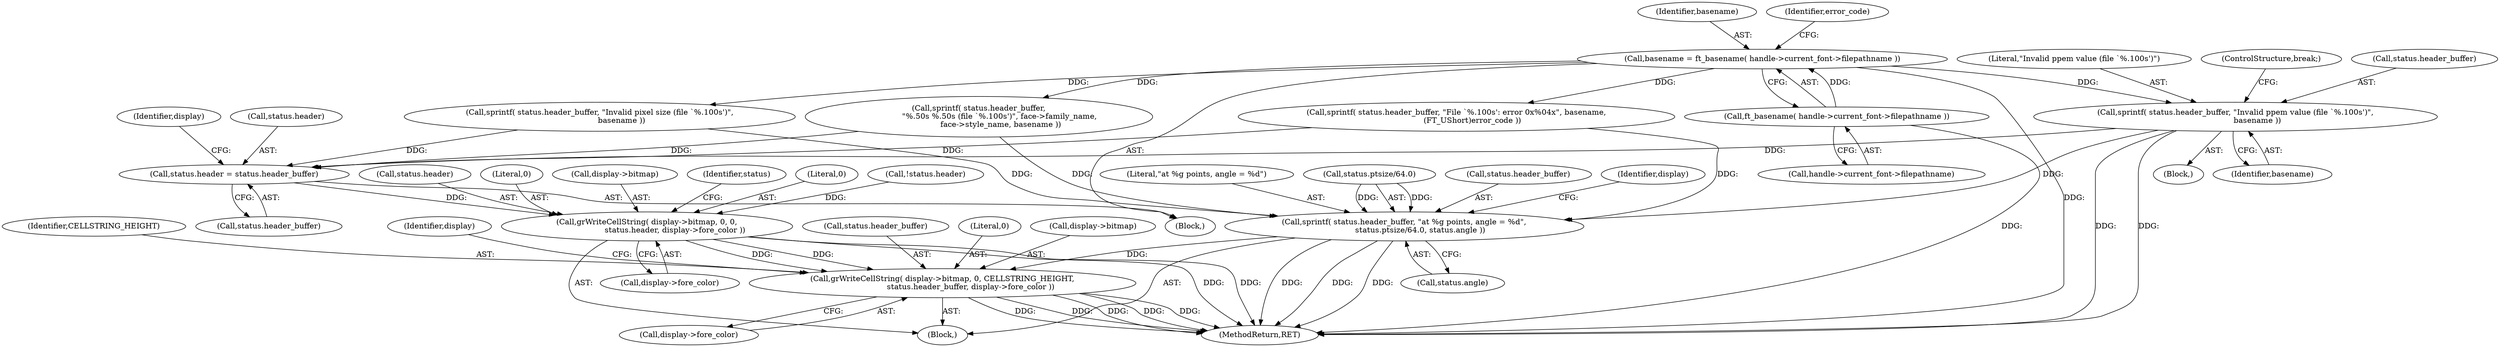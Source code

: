 digraph "0_savannah_b995299b73ba4cd259f221f500d4e63095508bec_2@pointer" {
"1000162" [label="(Call,sprintf( status.header_buffer, \"Invalid ppem value (file `%.100s')\",\n                  basename ))"];
"1000128" [label="(Call,basename = ft_basename( handle->current_font->filepathname ))"];
"1000130" [label="(Call,ft_basename( handle->current_font->filepathname ))"];
"1000180" [label="(Call,status.header = status.header_buffer)"];
"1000187" [label="(Call,grWriteCellString( display->bitmap, 0, 0,\n                       status.header, display->fore_color ))"];
"1000212" [label="(Call,grWriteCellString( display->bitmap, 0, CELLSTRING_HEIGHT,\n                       status.header_buffer, display->fore_color ))"];
"1000199" [label="(Call,sprintf( status.header_buffer, \"at %g points, angle = %d\",\n             status.ptsize/64.0, status.angle ))"];
"1000140" [label="(Call,sprintf( status.header_buffer,\n                 \"%.50s %.50s (file `%.100s')\", face->family_name,\n                  face->style_name, basename ))"];
"1000218" [label="(Call,status.header_buffer)"];
"1000129" [label="(Identifier,basename)"];
"1000154" [label="(Call,sprintf( status.header_buffer, \"Invalid pixel size (file `%.100s')\",\n                  basename ))"];
"1000167" [label="(Identifier,basename)"];
"1000170" [label="(Call,sprintf( status.header_buffer, \"File `%.100s': error 0x%04x\", basename,\n             (FT_UShort)error_code ))"];
"1000181" [label="(Call,status.header)"];
"1000128" [label="(Call,basename = ft_basename( handle->current_font->filepathname ))"];
"1000102" [label="(Block,)"];
"1000228" [label="(MethodReturn,RET)"];
"1000203" [label="(Literal,\"at %g points, angle = %d\")"];
"1000216" [label="(Literal,0)"];
"1000187" [label="(Call,grWriteCellString( display->bitmap, 0, 0,\n                       status.header, display->fore_color ))"];
"1000192" [label="(Literal,0)"];
"1000189" [label="(Identifier,display)"];
"1000213" [label="(Call,display->bitmap)"];
"1000138" [label="(Block,)"];
"1000130" [label="(Call,ft_basename( handle->current_font->filepathname ))"];
"1000127" [label="(Block,)"];
"1000217" [label="(Identifier,CELLSTRING_HEIGHT)"];
"1000188" [label="(Call,display->bitmap)"];
"1000212" [label="(Call,grWriteCellString( display->bitmap, 0, CELLSTRING_HEIGHT,\n                       status.header_buffer, display->fore_color ))"];
"1000204" [label="(Call,status.ptsize/64.0)"];
"1000168" [label="(ControlStructure,break;)"];
"1000201" [label="(Identifier,status)"];
"1000163" [label="(Call,status.header_buffer)"];
"1000196" [label="(Call,display->fore_color)"];
"1000199" [label="(Call,sprintf( status.header_buffer, \"at %g points, angle = %d\",\n             status.ptsize/64.0, status.angle ))"];
"1000166" [label="(Literal,\"Invalid ppem value (file `%.100s')\")"];
"1000162" [label="(Call,sprintf( status.header_buffer, \"Invalid ppem value (file `%.100s')\",\n                  basename ))"];
"1000131" [label="(Call,handle->current_font->filepathname)"];
"1000221" [label="(Call,display->fore_color)"];
"1000191" [label="(Literal,0)"];
"1000200" [label="(Call,status.header_buffer)"];
"1000209" [label="(Call,status.angle)"];
"1000214" [label="(Identifier,display)"];
"1000226" [label="(Identifier,display)"];
"1000123" [label="(Call,!status.header)"];
"1000180" [label="(Call,status.header = status.header_buffer)"];
"1000137" [label="(Identifier,error_code)"];
"1000193" [label="(Call,status.header)"];
"1000184" [label="(Call,status.header_buffer)"];
"1000162" -> "1000138"  [label="AST: "];
"1000162" -> "1000167"  [label="CFG: "];
"1000163" -> "1000162"  [label="AST: "];
"1000166" -> "1000162"  [label="AST: "];
"1000167" -> "1000162"  [label="AST: "];
"1000168" -> "1000162"  [label="CFG: "];
"1000162" -> "1000228"  [label="DDG: "];
"1000162" -> "1000228"  [label="DDG: "];
"1000128" -> "1000162"  [label="DDG: "];
"1000162" -> "1000180"  [label="DDG: "];
"1000162" -> "1000199"  [label="DDG: "];
"1000128" -> "1000127"  [label="AST: "];
"1000128" -> "1000130"  [label="CFG: "];
"1000129" -> "1000128"  [label="AST: "];
"1000130" -> "1000128"  [label="AST: "];
"1000137" -> "1000128"  [label="CFG: "];
"1000128" -> "1000228"  [label="DDG: "];
"1000130" -> "1000128"  [label="DDG: "];
"1000128" -> "1000140"  [label="DDG: "];
"1000128" -> "1000154"  [label="DDG: "];
"1000128" -> "1000170"  [label="DDG: "];
"1000130" -> "1000131"  [label="CFG: "];
"1000131" -> "1000130"  [label="AST: "];
"1000130" -> "1000228"  [label="DDG: "];
"1000180" -> "1000127"  [label="AST: "];
"1000180" -> "1000184"  [label="CFG: "];
"1000181" -> "1000180"  [label="AST: "];
"1000184" -> "1000180"  [label="AST: "];
"1000189" -> "1000180"  [label="CFG: "];
"1000140" -> "1000180"  [label="DDG: "];
"1000154" -> "1000180"  [label="DDG: "];
"1000170" -> "1000180"  [label="DDG: "];
"1000180" -> "1000187"  [label="DDG: "];
"1000187" -> "1000102"  [label="AST: "];
"1000187" -> "1000196"  [label="CFG: "];
"1000188" -> "1000187"  [label="AST: "];
"1000191" -> "1000187"  [label="AST: "];
"1000192" -> "1000187"  [label="AST: "];
"1000193" -> "1000187"  [label="AST: "];
"1000196" -> "1000187"  [label="AST: "];
"1000201" -> "1000187"  [label="CFG: "];
"1000187" -> "1000228"  [label="DDG: "];
"1000187" -> "1000228"  [label="DDG: "];
"1000123" -> "1000187"  [label="DDG: "];
"1000187" -> "1000212"  [label="DDG: "];
"1000187" -> "1000212"  [label="DDG: "];
"1000212" -> "1000102"  [label="AST: "];
"1000212" -> "1000221"  [label="CFG: "];
"1000213" -> "1000212"  [label="AST: "];
"1000216" -> "1000212"  [label="AST: "];
"1000217" -> "1000212"  [label="AST: "];
"1000218" -> "1000212"  [label="AST: "];
"1000221" -> "1000212"  [label="AST: "];
"1000226" -> "1000212"  [label="CFG: "];
"1000212" -> "1000228"  [label="DDG: "];
"1000212" -> "1000228"  [label="DDG: "];
"1000212" -> "1000228"  [label="DDG: "];
"1000212" -> "1000228"  [label="DDG: "];
"1000212" -> "1000228"  [label="DDG: "];
"1000199" -> "1000212"  [label="DDG: "];
"1000199" -> "1000102"  [label="AST: "];
"1000199" -> "1000209"  [label="CFG: "];
"1000200" -> "1000199"  [label="AST: "];
"1000203" -> "1000199"  [label="AST: "];
"1000204" -> "1000199"  [label="AST: "];
"1000209" -> "1000199"  [label="AST: "];
"1000214" -> "1000199"  [label="CFG: "];
"1000199" -> "1000228"  [label="DDG: "];
"1000199" -> "1000228"  [label="DDG: "];
"1000199" -> "1000228"  [label="DDG: "];
"1000140" -> "1000199"  [label="DDG: "];
"1000154" -> "1000199"  [label="DDG: "];
"1000170" -> "1000199"  [label="DDG: "];
"1000204" -> "1000199"  [label="DDG: "];
"1000204" -> "1000199"  [label="DDG: "];
}
